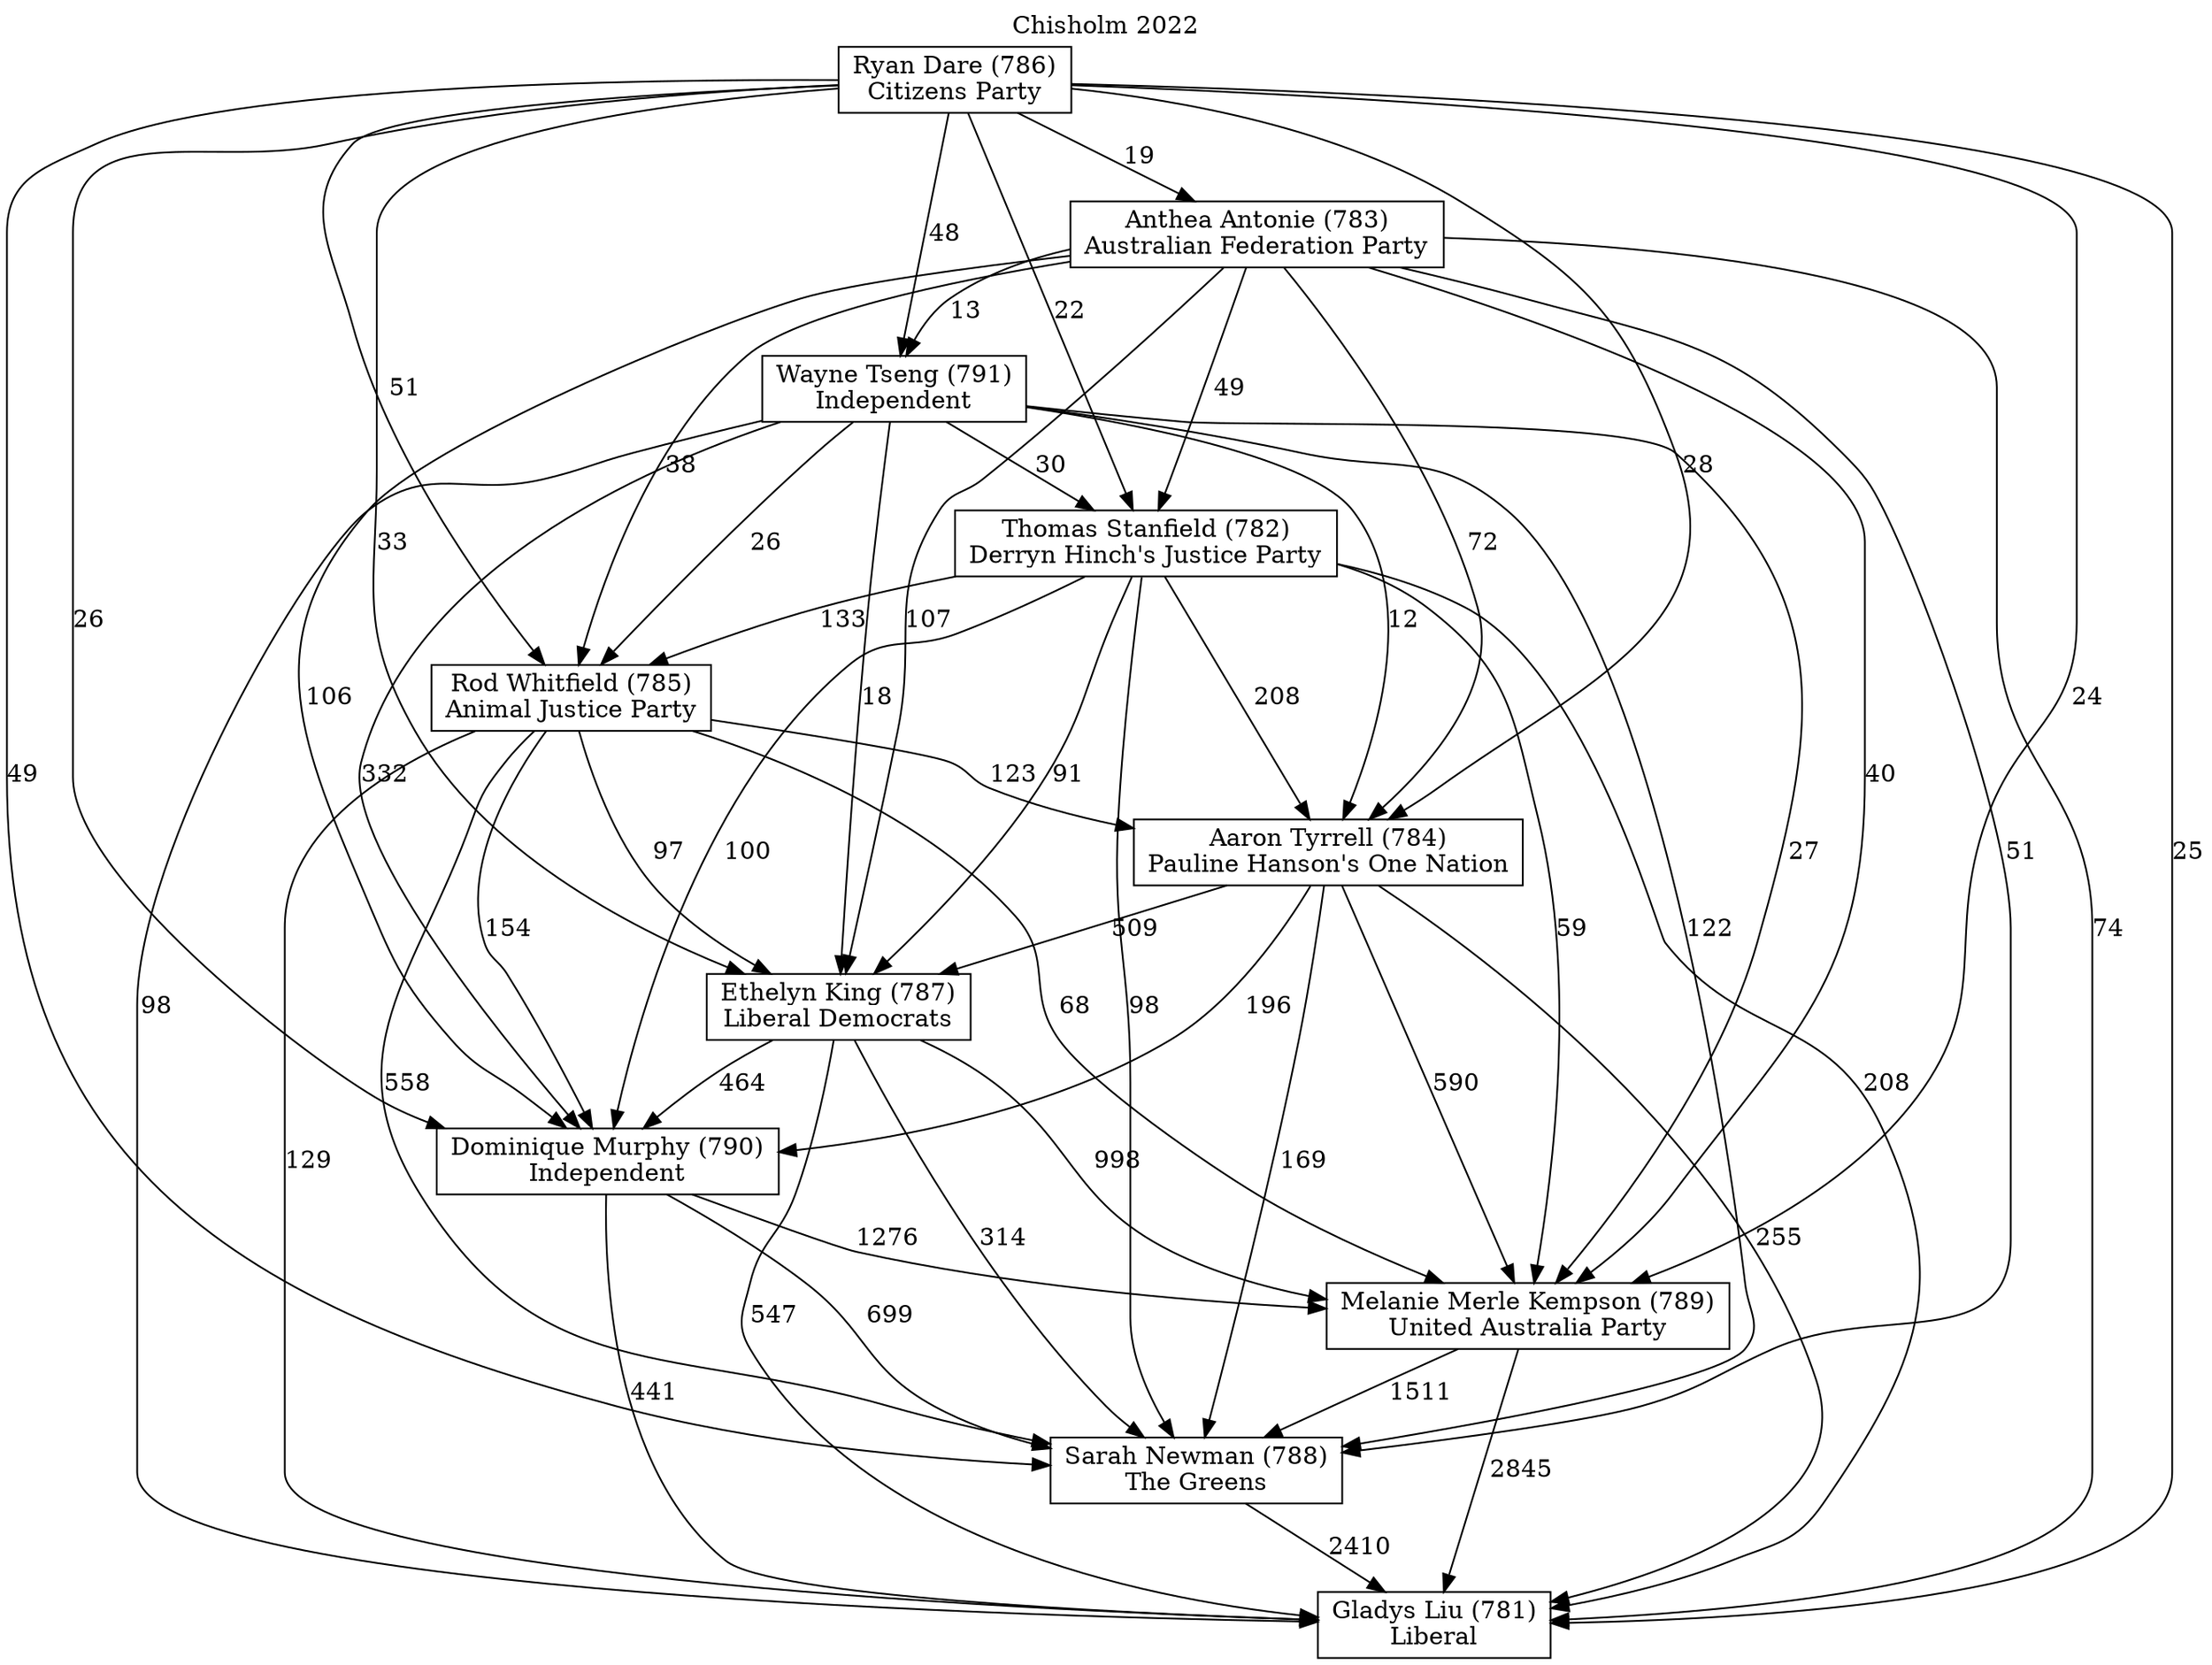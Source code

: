 // House preference flow
digraph "Gladys Liu (781)_Chisholm_2022" {
	graph [label="Chisholm 2022" labelloc=t mclimit=10]
	node [shape=box]
	"Ethelyn King (787)" [label="Ethelyn King (787)
Liberal Democrats"]
	"Sarah Newman (788)" [label="Sarah Newman (788)
The Greens"]
	"Thomas Stanfield (782)" [label="Thomas Stanfield (782)
Derryn Hinch's Justice Party"]
	"Wayne Tseng (791)" [label="Wayne Tseng (791)
Independent"]
	"Gladys Liu (781)" [label="Gladys Liu (781)
Liberal"]
	"Aaron Tyrrell (784)" [label="Aaron Tyrrell (784)
Pauline Hanson's One Nation"]
	"Dominique Murphy (790)" [label="Dominique Murphy (790)
Independent"]
	"Anthea Antonie (783)" [label="Anthea Antonie (783)
Australian Federation Party"]
	"Rod Whitfield (785)" [label="Rod Whitfield (785)
Animal Justice Party"]
	"Ryan Dare (786)" [label="Ryan Dare (786)
Citizens Party"]
	"Melanie Merle Kempson (789)" [label="Melanie Merle Kempson (789)
United Australia Party"]
	"Aaron Tyrrell (784)" -> "Ethelyn King (787)" [label=509]
	"Anthea Antonie (783)" -> "Rod Whitfield (785)" [label=38]
	"Aaron Tyrrell (784)" -> "Melanie Merle Kempson (789)" [label=590]
	"Rod Whitfield (785)" -> "Dominique Murphy (790)" [label=154]
	"Anthea Antonie (783)" -> "Wayne Tseng (791)" [label=13]
	"Rod Whitfield (785)" -> "Gladys Liu (781)" [label=129]
	"Ryan Dare (786)" -> "Melanie Merle Kempson (789)" [label=24]
	"Melanie Merle Kempson (789)" -> "Sarah Newman (788)" [label=1511]
	"Anthea Antonie (783)" -> "Sarah Newman (788)" [label=51]
	"Ethelyn King (787)" -> "Melanie Merle Kempson (789)" [label=998]
	"Thomas Stanfield (782)" -> "Aaron Tyrrell (784)" [label=208]
	"Wayne Tseng (791)" -> "Dominique Murphy (790)" [label=332]
	"Rod Whitfield (785)" -> "Melanie Merle Kempson (789)" [label=68]
	"Ethelyn King (787)" -> "Gladys Liu (781)" [label=547]
	"Ryan Dare (786)" -> "Ethelyn King (787)" [label=33]
	"Ryan Dare (786)" -> "Aaron Tyrrell (784)" [label=28]
	"Wayne Tseng (791)" -> "Sarah Newman (788)" [label=122]
	"Dominique Murphy (790)" -> "Melanie Merle Kempson (789)" [label=1276]
	"Anthea Antonie (783)" -> "Ethelyn King (787)" [label=107]
	"Wayne Tseng (791)" -> "Rod Whitfield (785)" [label=26]
	"Thomas Stanfield (782)" -> "Rod Whitfield (785)" [label=133]
	"Dominique Murphy (790)" -> "Sarah Newman (788)" [label=699]
	"Ethelyn King (787)" -> "Sarah Newman (788)" [label=314]
	"Ryan Dare (786)" -> "Rod Whitfield (785)" [label=51]
	"Thomas Stanfield (782)" -> "Gladys Liu (781)" [label=208]
	"Aaron Tyrrell (784)" -> "Sarah Newman (788)" [label=169]
	"Wayne Tseng (791)" -> "Thomas Stanfield (782)" [label=30]
	"Wayne Tseng (791)" -> "Ethelyn King (787)" [label=18]
	"Rod Whitfield (785)" -> "Ethelyn King (787)" [label=97]
	"Rod Whitfield (785)" -> "Sarah Newman (788)" [label=558]
	"Anthea Antonie (783)" -> "Dominique Murphy (790)" [label=106]
	"Thomas Stanfield (782)" -> "Dominique Murphy (790)" [label=100]
	"Melanie Merle Kempson (789)" -> "Gladys Liu (781)" [label=2845]
	"Ryan Dare (786)" -> "Sarah Newman (788)" [label=49]
	"Dominique Murphy (790)" -> "Gladys Liu (781)" [label=441]
	"Thomas Stanfield (782)" -> "Ethelyn King (787)" [label=91]
	"Aaron Tyrrell (784)" -> "Gladys Liu (781)" [label=255]
	"Rod Whitfield (785)" -> "Aaron Tyrrell (784)" [label=123]
	"Thomas Stanfield (782)" -> "Melanie Merle Kempson (789)" [label=59]
	"Ryan Dare (786)" -> "Thomas Stanfield (782)" [label=22]
	"Wayne Tseng (791)" -> "Melanie Merle Kempson (789)" [label=27]
	"Ryan Dare (786)" -> "Gladys Liu (781)" [label=25]
	"Sarah Newman (788)" -> "Gladys Liu (781)" [label=2410]
	"Wayne Tseng (791)" -> "Aaron Tyrrell (784)" [label=12]
	"Ryan Dare (786)" -> "Anthea Antonie (783)" [label=19]
	"Ethelyn King (787)" -> "Dominique Murphy (790)" [label=464]
	"Anthea Antonie (783)" -> "Aaron Tyrrell (784)" [label=72]
	"Wayne Tseng (791)" -> "Gladys Liu (781)" [label=98]
	"Thomas Stanfield (782)" -> "Sarah Newman (788)" [label=98]
	"Anthea Antonie (783)" -> "Melanie Merle Kempson (789)" [label=40]
	"Anthea Antonie (783)" -> "Gladys Liu (781)" [label=74]
	"Anthea Antonie (783)" -> "Thomas Stanfield (782)" [label=49]
	"Ryan Dare (786)" -> "Wayne Tseng (791)" [label=48]
	"Aaron Tyrrell (784)" -> "Dominique Murphy (790)" [label=196]
	"Ryan Dare (786)" -> "Dominique Murphy (790)" [label=26]
}

